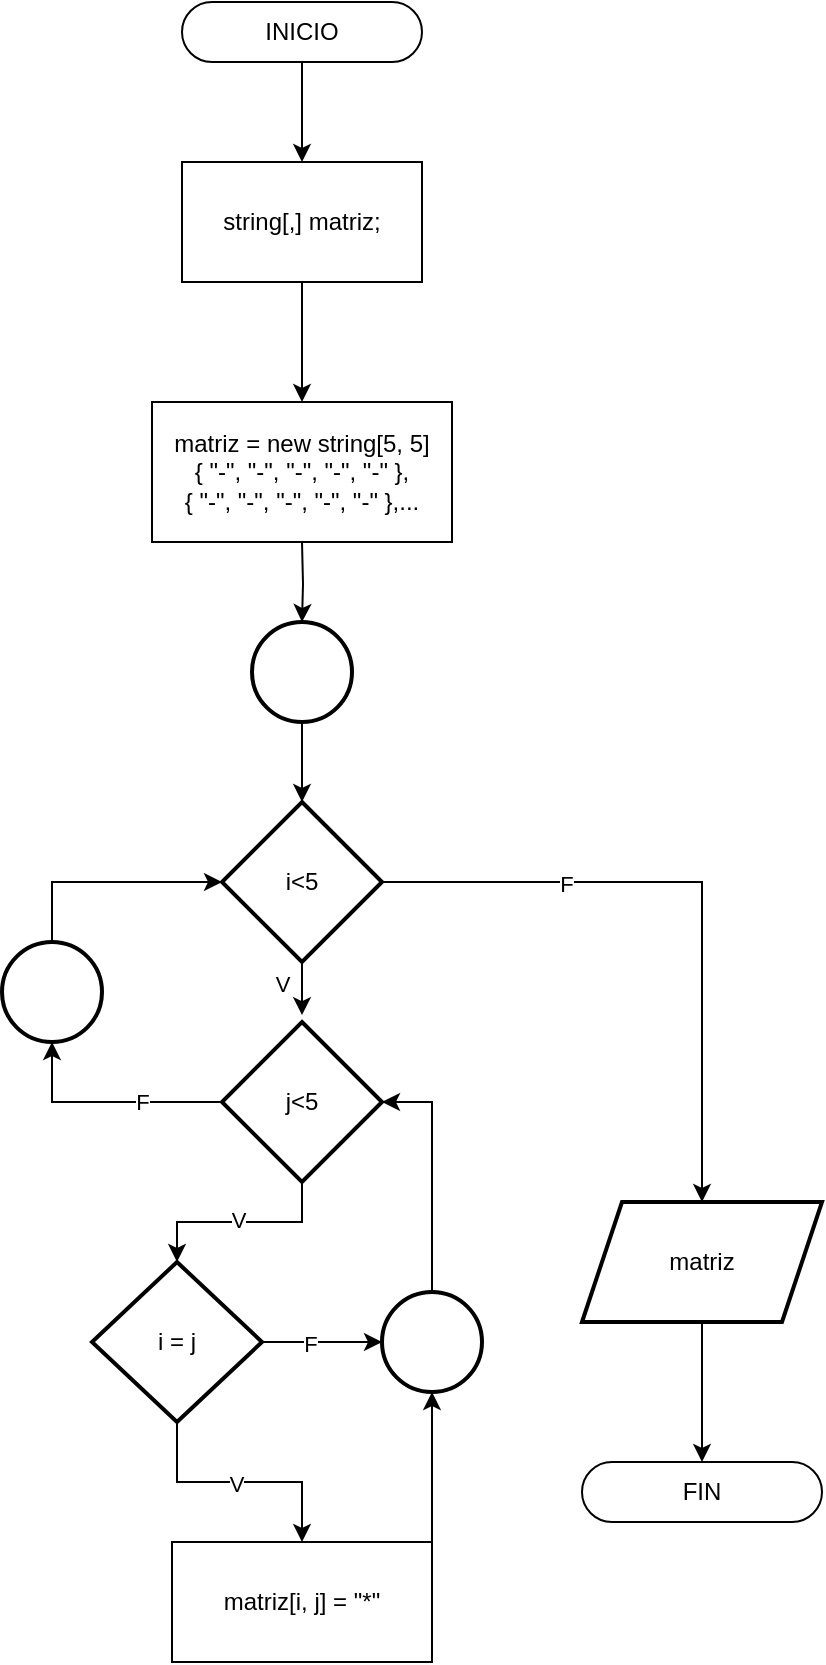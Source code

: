 <mxfile version="24.7.6">
  <diagram name="Página-1" id="Bal9dCU0w3vXgrl_aZGy">
    <mxGraphModel dx="1909" dy="777" grid="1" gridSize="10" guides="1" tooltips="1" connect="1" arrows="1" fold="1" page="0" pageScale="1" pageWidth="827" pageHeight="1169" math="0" shadow="0">
      <root>
        <mxCell id="0" />
        <mxCell id="1" parent="0" />
        <mxCell id="PQEK87zx24GCeStzfsQT-109" style="edgeStyle=orthogonalEdgeStyle;rounded=0;orthogonalLoop=1;jettySize=auto;html=1;exitX=0.5;exitY=1;exitDx=0;exitDy=0;entryX=0.5;entryY=0;entryDx=0;entryDy=0;" edge="1" parent="1" source="PQEK87zx24GCeStzfsQT-102" target="PQEK87zx24GCeStzfsQT-104">
          <mxGeometry relative="1" as="geometry" />
        </mxCell>
        <mxCell id="PQEK87zx24GCeStzfsQT-102" value="INICIO" style="rounded=1;whiteSpace=wrap;html=1;arcSize=50;" vertex="1" parent="1">
          <mxGeometry x="-140" y="160" width="120" height="30" as="geometry" />
        </mxCell>
        <mxCell id="PQEK87zx24GCeStzfsQT-110" style="edgeStyle=orthogonalEdgeStyle;rounded=0;orthogonalLoop=1;jettySize=auto;html=1;exitX=0.5;exitY=1;exitDx=0;exitDy=0;" edge="1" parent="1" source="PQEK87zx24GCeStzfsQT-104">
          <mxGeometry relative="1" as="geometry">
            <mxPoint x="-80" y="360" as="targetPoint" />
          </mxGeometry>
        </mxCell>
        <mxCell id="PQEK87zx24GCeStzfsQT-104" value="string[,] matriz;" style="rounded=0;whiteSpace=wrap;html=1;" vertex="1" parent="1">
          <mxGeometry x="-140" y="240" width="120" height="60" as="geometry" />
        </mxCell>
        <mxCell id="PQEK87zx24GCeStzfsQT-106" value="matriz = new string[5, 5]&lt;div&gt;{ &quot;-&quot;, &quot;-&quot;, &quot;-&quot;, &quot;-&quot;, &quot;-&quot; },&lt;br&gt;{ &quot;-&quot;, &quot;-&quot;, &quot;-&quot;, &quot;-&quot;, &quot;-&quot; },...&lt;/div&gt;" style="rounded=0;whiteSpace=wrap;html=1;" vertex="1" parent="1">
          <mxGeometry x="-155" y="360" width="150" height="70" as="geometry" />
        </mxCell>
        <mxCell id="PQEK87zx24GCeStzfsQT-112" style="edgeStyle=orthogonalEdgeStyle;rounded=0;orthogonalLoop=1;jettySize=auto;html=1;exitX=0.5;exitY=1;exitDx=0;exitDy=0;exitPerimeter=0;entryX=0.5;entryY=0;entryDx=0;entryDy=0;" edge="1" parent="1" source="PQEK87zx24GCeStzfsQT-107" target="PQEK87zx24GCeStzfsQT-111">
          <mxGeometry relative="1" as="geometry" />
        </mxCell>
        <mxCell id="PQEK87zx24GCeStzfsQT-107" value="" style="strokeWidth=2;html=1;shape=mxgraph.flowchart.start_2;whiteSpace=wrap;" vertex="1" parent="1">
          <mxGeometry x="-105" y="470" width="50" height="50" as="geometry" />
        </mxCell>
        <mxCell id="PQEK87zx24GCeStzfsQT-108" style="edgeStyle=orthogonalEdgeStyle;rounded=0;orthogonalLoop=1;jettySize=auto;html=1;exitX=0.5;exitY=1;exitDx=0;exitDy=0;entryX=0.5;entryY=0;entryDx=0;entryDy=0;entryPerimeter=0;" edge="1" parent="1" target="PQEK87zx24GCeStzfsQT-107">
          <mxGeometry relative="1" as="geometry">
            <mxPoint x="-80" y="430" as="sourcePoint" />
          </mxGeometry>
        </mxCell>
        <mxCell id="PQEK87zx24GCeStzfsQT-141" style="edgeStyle=orthogonalEdgeStyle;rounded=0;orthogonalLoop=1;jettySize=auto;html=1;exitX=1;exitY=0.5;exitDx=0;exitDy=0;entryX=0.5;entryY=0;entryDx=0;entryDy=0;" edge="1" parent="1" source="PQEK87zx24GCeStzfsQT-111" target="PQEK87zx24GCeStzfsQT-131">
          <mxGeometry relative="1" as="geometry" />
        </mxCell>
        <mxCell id="PQEK87zx24GCeStzfsQT-142" value="F" style="edgeLabel;html=1;align=center;verticalAlign=middle;resizable=0;points=[];" vertex="1" connectable="0" parent="PQEK87zx24GCeStzfsQT-141">
          <mxGeometry x="-0.429" y="-1" relative="1" as="geometry">
            <mxPoint as="offset" />
          </mxGeometry>
        </mxCell>
        <mxCell id="PQEK87zx24GCeStzfsQT-111" value="i&amp;lt;5" style="rhombus;whiteSpace=wrap;html=1;strokeWidth=2;" vertex="1" parent="1">
          <mxGeometry x="-120" y="560" width="80" height="80" as="geometry" />
        </mxCell>
        <mxCell id="PQEK87zx24GCeStzfsQT-116" style="edgeStyle=orthogonalEdgeStyle;rounded=0;orthogonalLoop=1;jettySize=auto;html=1;exitX=0.5;exitY=1;exitDx=0;exitDy=0;entryX=0.5;entryY=0;entryDx=0;entryDy=0;" edge="1" parent="1" source="PQEK87zx24GCeStzfsQT-113" target="PQEK87zx24GCeStzfsQT-115">
          <mxGeometry relative="1" as="geometry" />
        </mxCell>
        <mxCell id="PQEK87zx24GCeStzfsQT-125" value="V" style="edgeLabel;html=1;align=center;verticalAlign=middle;resizable=0;points=[];" vertex="1" connectable="0" parent="PQEK87zx24GCeStzfsQT-116">
          <mxGeometry x="-0.147" y="-1" relative="1" as="geometry">
            <mxPoint x="-9" as="offset" />
          </mxGeometry>
        </mxCell>
        <mxCell id="PQEK87zx24GCeStzfsQT-113" value="j&amp;lt;5" style="rhombus;whiteSpace=wrap;html=1;strokeWidth=2;" vertex="1" parent="1">
          <mxGeometry x="-120" y="670" width="80" height="80" as="geometry" />
        </mxCell>
        <mxCell id="PQEK87zx24GCeStzfsQT-136" style="edgeStyle=orthogonalEdgeStyle;rounded=0;orthogonalLoop=1;jettySize=auto;html=1;exitX=0.5;exitY=1;exitDx=0;exitDy=0;entryX=0.5;entryY=0;entryDx=0;entryDy=0;" edge="1" parent="1" source="PQEK87zx24GCeStzfsQT-115" target="PQEK87zx24GCeStzfsQT-133">
          <mxGeometry relative="1" as="geometry" />
        </mxCell>
        <mxCell id="PQEK87zx24GCeStzfsQT-149" value="V" style="edgeLabel;html=1;align=center;verticalAlign=middle;resizable=0;points=[];" vertex="1" connectable="0" parent="PQEK87zx24GCeStzfsQT-136">
          <mxGeometry x="-0.03" y="-1" relative="1" as="geometry">
            <mxPoint as="offset" />
          </mxGeometry>
        </mxCell>
        <mxCell id="PQEK87zx24GCeStzfsQT-115" value="i = j" style="rhombus;whiteSpace=wrap;html=1;strokeWidth=2;" vertex="1" parent="1">
          <mxGeometry x="-185" y="790" width="85" height="80" as="geometry" />
        </mxCell>
        <mxCell id="PQEK87zx24GCeStzfsQT-123" style="edgeStyle=orthogonalEdgeStyle;rounded=0;orthogonalLoop=1;jettySize=auto;html=1;exitX=0.5;exitY=1;exitDx=0;exitDy=0;entryX=0.5;entryY=-0.043;entryDx=0;entryDy=0;entryPerimeter=0;" edge="1" parent="1" source="PQEK87zx24GCeStzfsQT-111" target="PQEK87zx24GCeStzfsQT-113">
          <mxGeometry relative="1" as="geometry" />
        </mxCell>
        <mxCell id="PQEK87zx24GCeStzfsQT-124" value="V" style="edgeLabel;html=1;align=center;verticalAlign=middle;resizable=0;points=[];" vertex="1" connectable="0" parent="PQEK87zx24GCeStzfsQT-123">
          <mxGeometry x="-0.214" y="-1" relative="1" as="geometry">
            <mxPoint x="-9" as="offset" />
          </mxGeometry>
        </mxCell>
        <mxCell id="PQEK87zx24GCeStzfsQT-139" style="edgeStyle=orthogonalEdgeStyle;rounded=0;orthogonalLoop=1;jettySize=auto;html=1;exitX=0.5;exitY=0;exitDx=0;exitDy=0;exitPerimeter=0;entryX=0;entryY=0.5;entryDx=0;entryDy=0;" edge="1" parent="1" source="PQEK87zx24GCeStzfsQT-127" target="PQEK87zx24GCeStzfsQT-111">
          <mxGeometry relative="1" as="geometry" />
        </mxCell>
        <mxCell id="PQEK87zx24GCeStzfsQT-127" value="" style="strokeWidth=2;html=1;shape=mxgraph.flowchart.start_2;whiteSpace=wrap;" vertex="1" parent="1">
          <mxGeometry x="-230" y="630" width="50" height="50" as="geometry" />
        </mxCell>
        <mxCell id="PQEK87zx24GCeStzfsQT-151" style="edgeStyle=orthogonalEdgeStyle;rounded=0;orthogonalLoop=1;jettySize=auto;html=1;exitX=0.5;exitY=1;exitDx=0;exitDy=0;entryX=0.5;entryY=0;entryDx=0;entryDy=0;" edge="1" parent="1" source="PQEK87zx24GCeStzfsQT-131" target="PQEK87zx24GCeStzfsQT-150">
          <mxGeometry relative="1" as="geometry" />
        </mxCell>
        <mxCell id="PQEK87zx24GCeStzfsQT-131" value="matriz" style="shape=parallelogram;perimeter=parallelogramPerimeter;whiteSpace=wrap;html=1;fixedSize=1;strokeWidth=2;" vertex="1" parent="1">
          <mxGeometry x="60" y="760" width="120" height="60" as="geometry" />
        </mxCell>
        <mxCell id="PQEK87zx24GCeStzfsQT-133" value="matriz[i, j] = &quot;*&quot;" style="rounded=0;whiteSpace=wrap;html=1;" vertex="1" parent="1">
          <mxGeometry x="-145" y="930" width="130" height="60" as="geometry" />
        </mxCell>
        <mxCell id="PQEK87zx24GCeStzfsQT-138" style="edgeStyle=orthogonalEdgeStyle;rounded=0;orthogonalLoop=1;jettySize=auto;html=1;exitX=0;exitY=0.5;exitDx=0;exitDy=0;entryX=0.5;entryY=1;entryDx=0;entryDy=0;entryPerimeter=0;" edge="1" parent="1" source="PQEK87zx24GCeStzfsQT-113" target="PQEK87zx24GCeStzfsQT-127">
          <mxGeometry relative="1" as="geometry" />
        </mxCell>
        <mxCell id="PQEK87zx24GCeStzfsQT-140" value="F" style="edgeLabel;html=1;align=center;verticalAlign=middle;resizable=0;points=[];" vertex="1" connectable="0" parent="PQEK87zx24GCeStzfsQT-138">
          <mxGeometry x="-0.304" relative="1" as="geometry">
            <mxPoint as="offset" />
          </mxGeometry>
        </mxCell>
        <mxCell id="PQEK87zx24GCeStzfsQT-148" style="edgeStyle=orthogonalEdgeStyle;rounded=0;orthogonalLoop=1;jettySize=auto;html=1;exitX=0.5;exitY=0;exitDx=0;exitDy=0;exitPerimeter=0;entryX=1;entryY=0.5;entryDx=0;entryDy=0;" edge="1" parent="1" source="PQEK87zx24GCeStzfsQT-144" target="PQEK87zx24GCeStzfsQT-113">
          <mxGeometry relative="1" as="geometry" />
        </mxCell>
        <mxCell id="PQEK87zx24GCeStzfsQT-144" value="" style="strokeWidth=2;html=1;shape=mxgraph.flowchart.start_2;whiteSpace=wrap;" vertex="1" parent="1">
          <mxGeometry x="-40" y="805" width="50" height="50" as="geometry" />
        </mxCell>
        <mxCell id="PQEK87zx24GCeStzfsQT-145" style="edgeStyle=orthogonalEdgeStyle;rounded=0;orthogonalLoop=1;jettySize=auto;html=1;exitX=1;exitY=0.5;exitDx=0;exitDy=0;entryX=0;entryY=0.5;entryDx=0;entryDy=0;entryPerimeter=0;" edge="1" parent="1" source="PQEK87zx24GCeStzfsQT-115" target="PQEK87zx24GCeStzfsQT-144">
          <mxGeometry relative="1" as="geometry" />
        </mxCell>
        <mxCell id="PQEK87zx24GCeStzfsQT-146" value="F" style="edgeLabel;html=1;align=center;verticalAlign=middle;resizable=0;points=[];" vertex="1" connectable="0" parent="PQEK87zx24GCeStzfsQT-145">
          <mxGeometry x="-0.202" y="-1" relative="1" as="geometry">
            <mxPoint as="offset" />
          </mxGeometry>
        </mxCell>
        <mxCell id="PQEK87zx24GCeStzfsQT-147" style="edgeStyle=orthogonalEdgeStyle;rounded=0;orthogonalLoop=1;jettySize=auto;html=1;exitX=1;exitY=0;exitDx=0;exitDy=0;entryX=0.5;entryY=1;entryDx=0;entryDy=0;entryPerimeter=0;" edge="1" parent="1" source="PQEK87zx24GCeStzfsQT-133" target="PQEK87zx24GCeStzfsQT-144">
          <mxGeometry relative="1" as="geometry" />
        </mxCell>
        <mxCell id="PQEK87zx24GCeStzfsQT-150" value="FIN" style="rounded=1;whiteSpace=wrap;html=1;arcSize=50;" vertex="1" parent="1">
          <mxGeometry x="60" y="890" width="120" height="30" as="geometry" />
        </mxCell>
      </root>
    </mxGraphModel>
  </diagram>
</mxfile>
